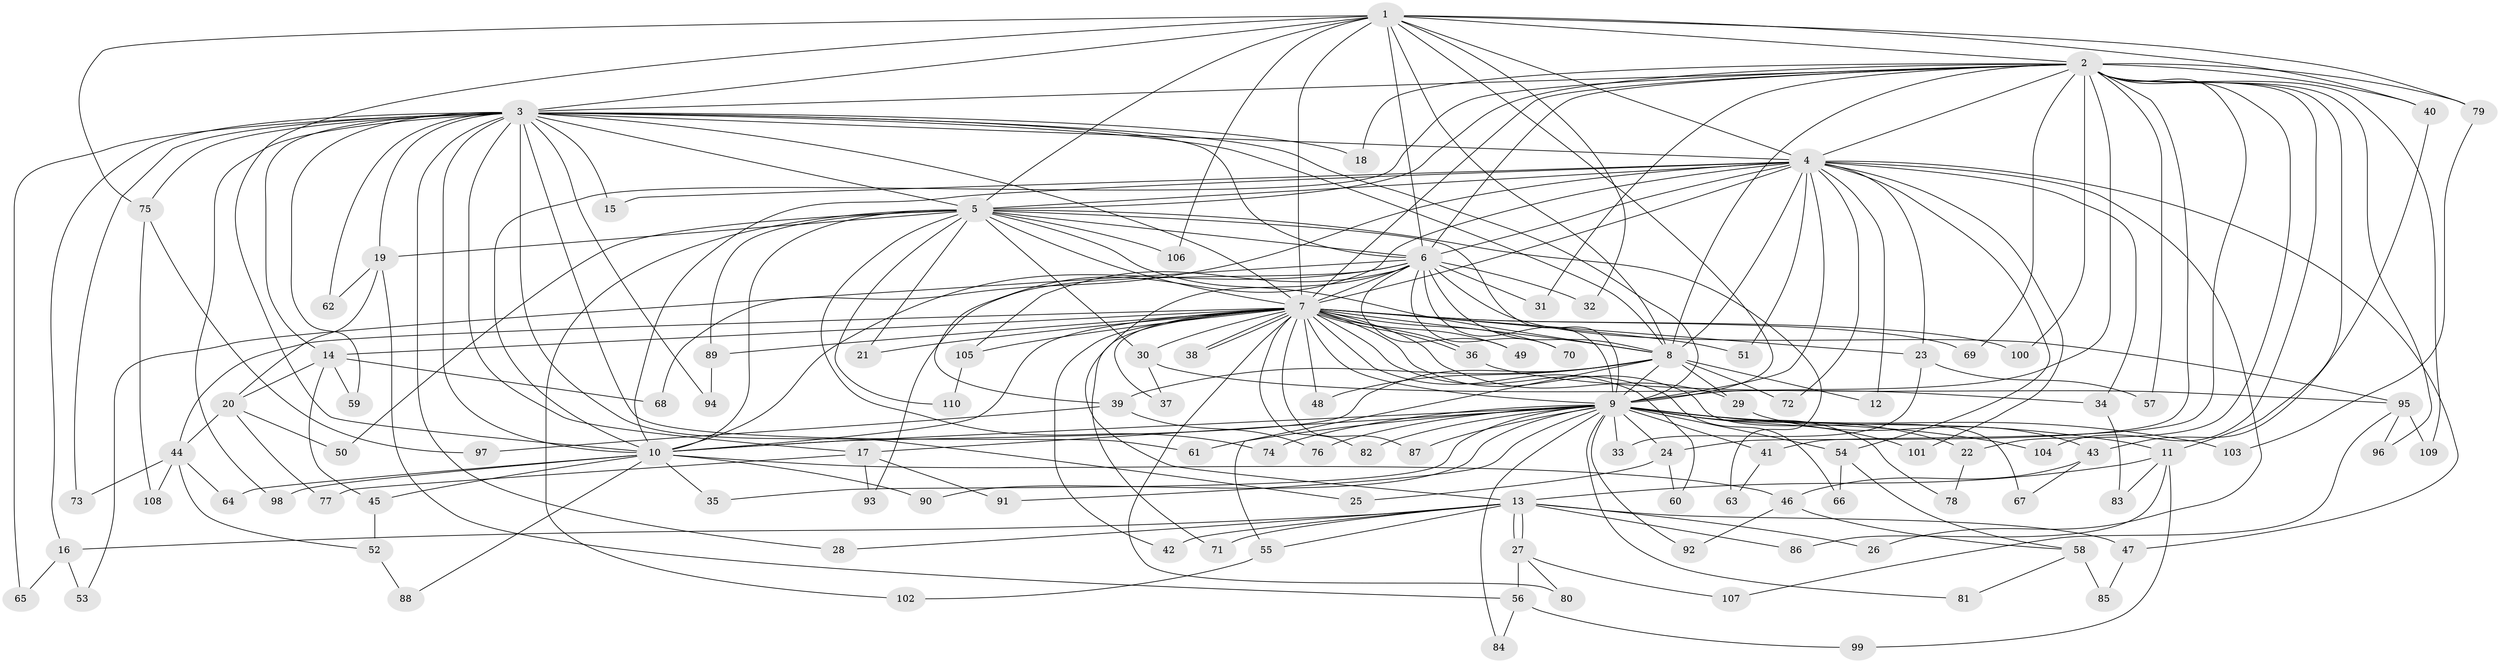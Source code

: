 // Generated by graph-tools (version 1.1) at 2025/49/03/09/25 03:49:34]
// undirected, 110 vertices, 245 edges
graph export_dot {
graph [start="1"]
  node [color=gray90,style=filled];
  1;
  2;
  3;
  4;
  5;
  6;
  7;
  8;
  9;
  10;
  11;
  12;
  13;
  14;
  15;
  16;
  17;
  18;
  19;
  20;
  21;
  22;
  23;
  24;
  25;
  26;
  27;
  28;
  29;
  30;
  31;
  32;
  33;
  34;
  35;
  36;
  37;
  38;
  39;
  40;
  41;
  42;
  43;
  44;
  45;
  46;
  47;
  48;
  49;
  50;
  51;
  52;
  53;
  54;
  55;
  56;
  57;
  58;
  59;
  60;
  61;
  62;
  63;
  64;
  65;
  66;
  67;
  68;
  69;
  70;
  71;
  72;
  73;
  74;
  75;
  76;
  77;
  78;
  79;
  80;
  81;
  82;
  83;
  84;
  85;
  86;
  87;
  88;
  89;
  90;
  91;
  92;
  93;
  94;
  95;
  96;
  97;
  98;
  99;
  100;
  101;
  102;
  103;
  104;
  105;
  106;
  107;
  108;
  109;
  110;
  1 -- 2;
  1 -- 3;
  1 -- 4;
  1 -- 5;
  1 -- 6;
  1 -- 7;
  1 -- 8;
  1 -- 9;
  1 -- 10;
  1 -- 32;
  1 -- 40;
  1 -- 75;
  1 -- 79;
  1 -- 106;
  2 -- 3;
  2 -- 4;
  2 -- 5;
  2 -- 6;
  2 -- 7;
  2 -- 8;
  2 -- 9;
  2 -- 10;
  2 -- 11;
  2 -- 18;
  2 -- 22;
  2 -- 24;
  2 -- 31;
  2 -- 40;
  2 -- 41;
  2 -- 57;
  2 -- 69;
  2 -- 79;
  2 -- 96;
  2 -- 100;
  2 -- 104;
  2 -- 109;
  3 -- 4;
  3 -- 5;
  3 -- 6;
  3 -- 7;
  3 -- 8;
  3 -- 9;
  3 -- 10;
  3 -- 14;
  3 -- 15;
  3 -- 16;
  3 -- 17;
  3 -- 18;
  3 -- 19;
  3 -- 25;
  3 -- 28;
  3 -- 59;
  3 -- 61;
  3 -- 62;
  3 -- 65;
  3 -- 73;
  3 -- 75;
  3 -- 94;
  3 -- 98;
  4 -- 5;
  4 -- 6;
  4 -- 7;
  4 -- 8;
  4 -- 9;
  4 -- 10;
  4 -- 12;
  4 -- 15;
  4 -- 23;
  4 -- 26;
  4 -- 34;
  4 -- 39;
  4 -- 47;
  4 -- 51;
  4 -- 54;
  4 -- 68;
  4 -- 72;
  4 -- 101;
  5 -- 6;
  5 -- 7;
  5 -- 8;
  5 -- 9;
  5 -- 10;
  5 -- 19;
  5 -- 21;
  5 -- 30;
  5 -- 50;
  5 -- 63;
  5 -- 74;
  5 -- 89;
  5 -- 102;
  5 -- 106;
  5 -- 110;
  6 -- 7;
  6 -- 8;
  6 -- 9;
  6 -- 10;
  6 -- 13;
  6 -- 31;
  6 -- 32;
  6 -- 49;
  6 -- 53;
  6 -- 70;
  6 -- 93;
  6 -- 95;
  6 -- 105;
  7 -- 8;
  7 -- 9;
  7 -- 10;
  7 -- 14;
  7 -- 21;
  7 -- 23;
  7 -- 29;
  7 -- 30;
  7 -- 36;
  7 -- 36;
  7 -- 37;
  7 -- 38;
  7 -- 38;
  7 -- 42;
  7 -- 44;
  7 -- 48;
  7 -- 49;
  7 -- 51;
  7 -- 60;
  7 -- 66;
  7 -- 67;
  7 -- 69;
  7 -- 70;
  7 -- 71;
  7 -- 80;
  7 -- 82;
  7 -- 87;
  7 -- 89;
  7 -- 100;
  7 -- 105;
  8 -- 9;
  8 -- 10;
  8 -- 12;
  8 -- 29;
  8 -- 39;
  8 -- 48;
  8 -- 55;
  8 -- 72;
  9 -- 10;
  9 -- 11;
  9 -- 17;
  9 -- 22;
  9 -- 24;
  9 -- 33;
  9 -- 35;
  9 -- 41;
  9 -- 54;
  9 -- 61;
  9 -- 74;
  9 -- 76;
  9 -- 78;
  9 -- 81;
  9 -- 82;
  9 -- 84;
  9 -- 87;
  9 -- 90;
  9 -- 91;
  9 -- 92;
  9 -- 101;
  9 -- 103;
  9 -- 104;
  10 -- 35;
  10 -- 45;
  10 -- 46;
  10 -- 64;
  10 -- 88;
  10 -- 90;
  10 -- 98;
  11 -- 13;
  11 -- 83;
  11 -- 86;
  11 -- 99;
  13 -- 16;
  13 -- 26;
  13 -- 27;
  13 -- 27;
  13 -- 28;
  13 -- 42;
  13 -- 47;
  13 -- 55;
  13 -- 71;
  13 -- 86;
  14 -- 20;
  14 -- 45;
  14 -- 59;
  14 -- 68;
  16 -- 53;
  16 -- 65;
  17 -- 77;
  17 -- 91;
  17 -- 93;
  19 -- 20;
  19 -- 56;
  19 -- 62;
  20 -- 44;
  20 -- 50;
  20 -- 77;
  22 -- 78;
  23 -- 33;
  23 -- 57;
  24 -- 25;
  24 -- 60;
  27 -- 56;
  27 -- 80;
  27 -- 107;
  29 -- 43;
  30 -- 34;
  30 -- 37;
  34 -- 83;
  36 -- 95;
  39 -- 76;
  39 -- 97;
  40 -- 43;
  41 -- 63;
  43 -- 46;
  43 -- 67;
  44 -- 52;
  44 -- 64;
  44 -- 73;
  44 -- 108;
  45 -- 52;
  46 -- 58;
  46 -- 92;
  47 -- 85;
  52 -- 88;
  54 -- 58;
  54 -- 66;
  55 -- 102;
  56 -- 84;
  56 -- 99;
  58 -- 81;
  58 -- 85;
  75 -- 97;
  75 -- 108;
  79 -- 103;
  89 -- 94;
  95 -- 96;
  95 -- 107;
  95 -- 109;
  105 -- 110;
}
